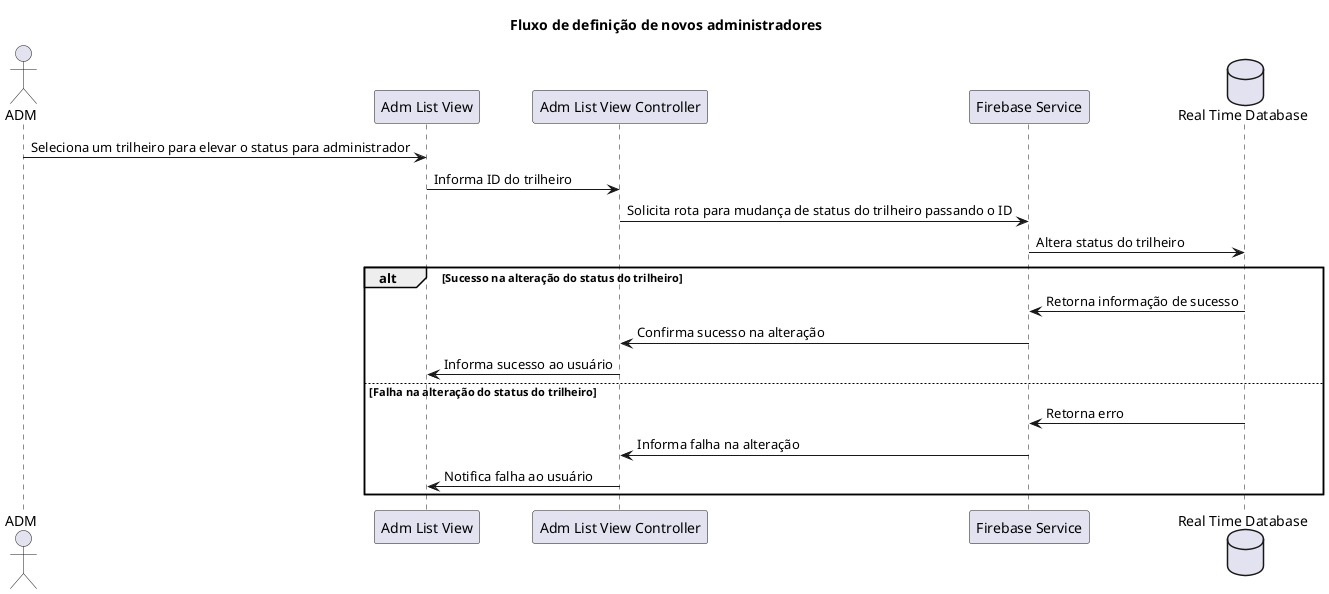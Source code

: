 @startuml pe_na_pedra_sequence_diagram_6

title Fluxo de definição de novos administradores

actor ADM as adm

participant "Adm List View" as admListView
participant "Adm List View Controller" as admListViewController
participant "Firebase Service" as firebase
database "Real Time Database" as realTimeDatabase

adm -> admListView : Seleciona um trilheiro para elevar o status para administrador
admListView -> admListViewController : Informa ID do trilheiro
admListViewController -> firebase : Solicita rota para mudança de status do trilheiro passando o ID
firebase -> realTimeDatabase : Altera status do trilheiro

alt Sucesso na alteração do status do trilheiro
  realTimeDatabase -> firebase : Retorna informação de sucesso
  firebase -> admListViewController : Confirma sucesso na alteração
  admListViewController -> admListView : Informa sucesso ao usuário
else Falha na alteração do status do trilheiro
  realTimeDatabase -> firebase : Retorna erro
  firebase -> admListViewController : Informa falha na alteração
  admListViewController -> admListView : Notifica falha ao usuário
end

@enduml
